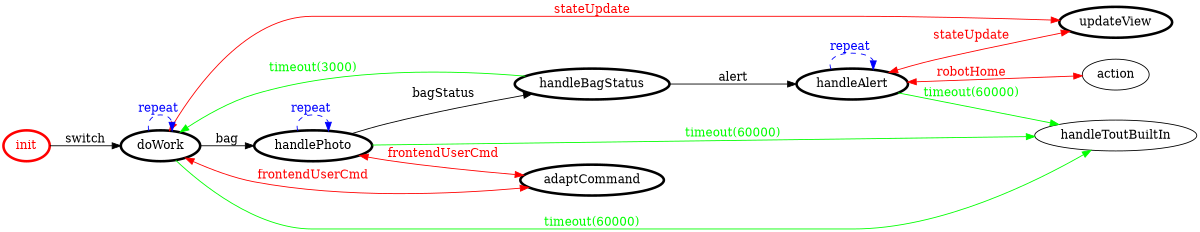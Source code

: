 /*
*
* A GraphViz DOT FSM description 
* Please use a GraphViz visualizer (like http://www.webgraphviz.com)
*  
*/

digraph finite_state_machine {
	rankdir=LR
	size="8,5"
	
	init [ color = red ][ fontcolor = red ][ penwidth = 3 ]
	updateView [ color = black ][ fontcolor = black ][ penwidth = 3 ]
	doWork [ color = black ][ fontcolor = black ][ penwidth = 3 ]
	handlePhoto [ color = black ][ fontcolor = black ][ penwidth = 3 ]
	adaptCommand [ color = black ][ fontcolor = black ][ penwidth = 3 ]
	handleBagStatus [ color = black ][ fontcolor = black ][ penwidth = 3 ]
	handleAlert [ color = black ][ fontcolor = black ][ penwidth = 3 ]
	
	doWork -> handlePhoto [ label = "bag" ][ color = black ][ fontcolor = black ]
	doWork -> handleToutBuiltIn [ label = "timeout(60000)" ][ color = green ][ fontcolor = green ]
	handlePhoto -> handleToutBuiltIn [ label = "timeout(60000)" ][ color = green ][ fontcolor = green ]
	doWork -> updateView [ label = "stateUpdate" ][ color = red ][ fontcolor = red ][ dir = both ]
	doWork -> doWork [ label = "repeat "][ style = dashed ][ color = blue ][ fontcolor = blue ]
	handleBagStatus -> handleAlert [ label = "alert" ][ color = black ][ fontcolor = black ]
	handleAlert -> action [ label = "robotHome" ][ color = red ][ fontcolor = red ][ dir = both ]
	handlePhoto -> adaptCommand [ label = "frontendUserCmd" ][ color = red ][ fontcolor = red ][ dir = both ]
	handleAlert -> updateView [ label = "stateUpdate" ][ color = red ][ fontcolor = red ][ dir = both ]
	init -> doWork [ label = "switch" ][ color = black ][ fontcolor = black ]
	handlePhoto -> handleBagStatus [ label = "bagStatus" ][ color = black ][ fontcolor = black ]
	handleAlert -> handleAlert [ label = "repeat "][ style = dashed ][ color = blue ][ fontcolor = blue ]
	handleBagStatus -> doWork [ label = "timeout(3000)" ][ color = green ][ fontcolor = green ]
	handlePhoto -> handlePhoto [ label = "repeat "][ style = dashed ][ color = blue ][ fontcolor = blue ]
	handleAlert -> handleToutBuiltIn [ label = "timeout(60000)" ][ color = green ][ fontcolor = green ]
	doWork -> adaptCommand [ label = "frontendUserCmd" ][ color = red ][ fontcolor = red ][ dir = both ]
}
